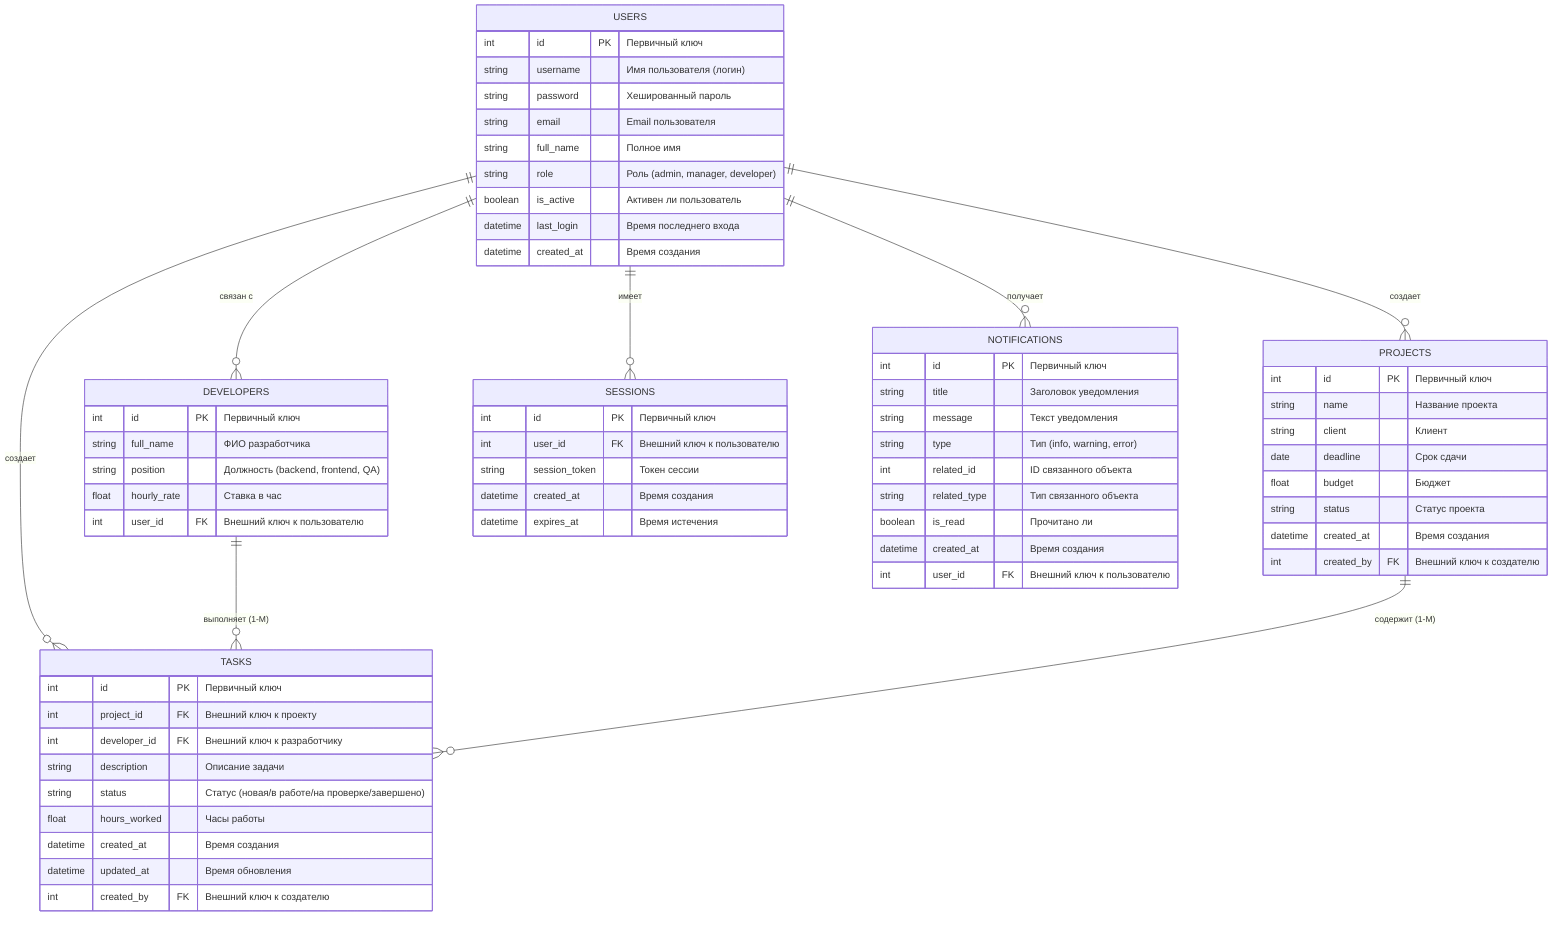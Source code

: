erDiagram
    USERS ||--o{ DEVELOPERS : "связан с"
    USERS ||--o{ PROJECTS : "создает"
    USERS ||--o{ TASKS : "создает"
    USERS ||--o{ SESSIONS : "имеет"
    USERS ||--o{ NOTIFICATIONS : "получает"
    DEVELOPERS ||--o{ TASKS : "выполняет (1-M)"
    PROJECTS ||--o{ TASKS : "содержит (1-M)"
    
    USERS {
        int id PK "Первичный ключ"
        string username "Имя пользователя (логин)"
        string password "Хешированный пароль"
        string email "Email пользователя"
        string full_name "Полное имя"
        string role "Роль (admin, manager, developer)"
        boolean is_active "Активен ли пользователь"
        datetime last_login "Время последнего входа"
        datetime created_at "Время создания"
    }
    
    SESSIONS {
        int id PK "Первичный ключ"
        int user_id FK "Внешний ключ к пользователю"
        string session_token "Токен сессии"
        datetime created_at "Время создания"
        datetime expires_at "Время истечения"
    }
    
    DEVELOPERS {
        int id PK "Первичный ключ"
        string full_name "ФИО разработчика"
        string position "Должность (backend, frontend, QA)"
        float hourly_rate "Ставка в час"
        int user_id FK "Внешний ключ к пользователю"
    }
    
    PROJECTS {
        int id PK "Первичный ключ"
        string name "Название проекта"
        string client "Клиент"
        date deadline "Срок сдачи"
        float budget "Бюджет"
        string status "Статус проекта"
        datetime created_at "Время создания"
        int created_by FK "Внешний ключ к создателю"
    }
    
    TASKS {
        int id PK "Первичный ключ"
        int project_id FK "Внешний ключ к проекту"
        int developer_id FK "Внешний ключ к разработчику"
        string description "Описание задачи"
        string status "Статус (новая/в работе/на проверке/завершено)"
        float hours_worked "Часы работы"
        datetime created_at "Время создания"
        datetime updated_at "Время обновления"
        int created_by FK "Внешний ключ к создателю"
    }
    
    NOTIFICATIONS {
        int id PK "Первичный ключ"
        string title "Заголовок уведомления"
        string message "Текст уведомления"
        string type "Тип (info, warning, error)"
        int related_id "ID связанного объекта"
        string related_type "Тип связанного объекта"
        boolean is_read "Прочитано ли"
        datetime created_at "Время создания"
        int user_id FK "Внешний ключ к пользователю"
    }